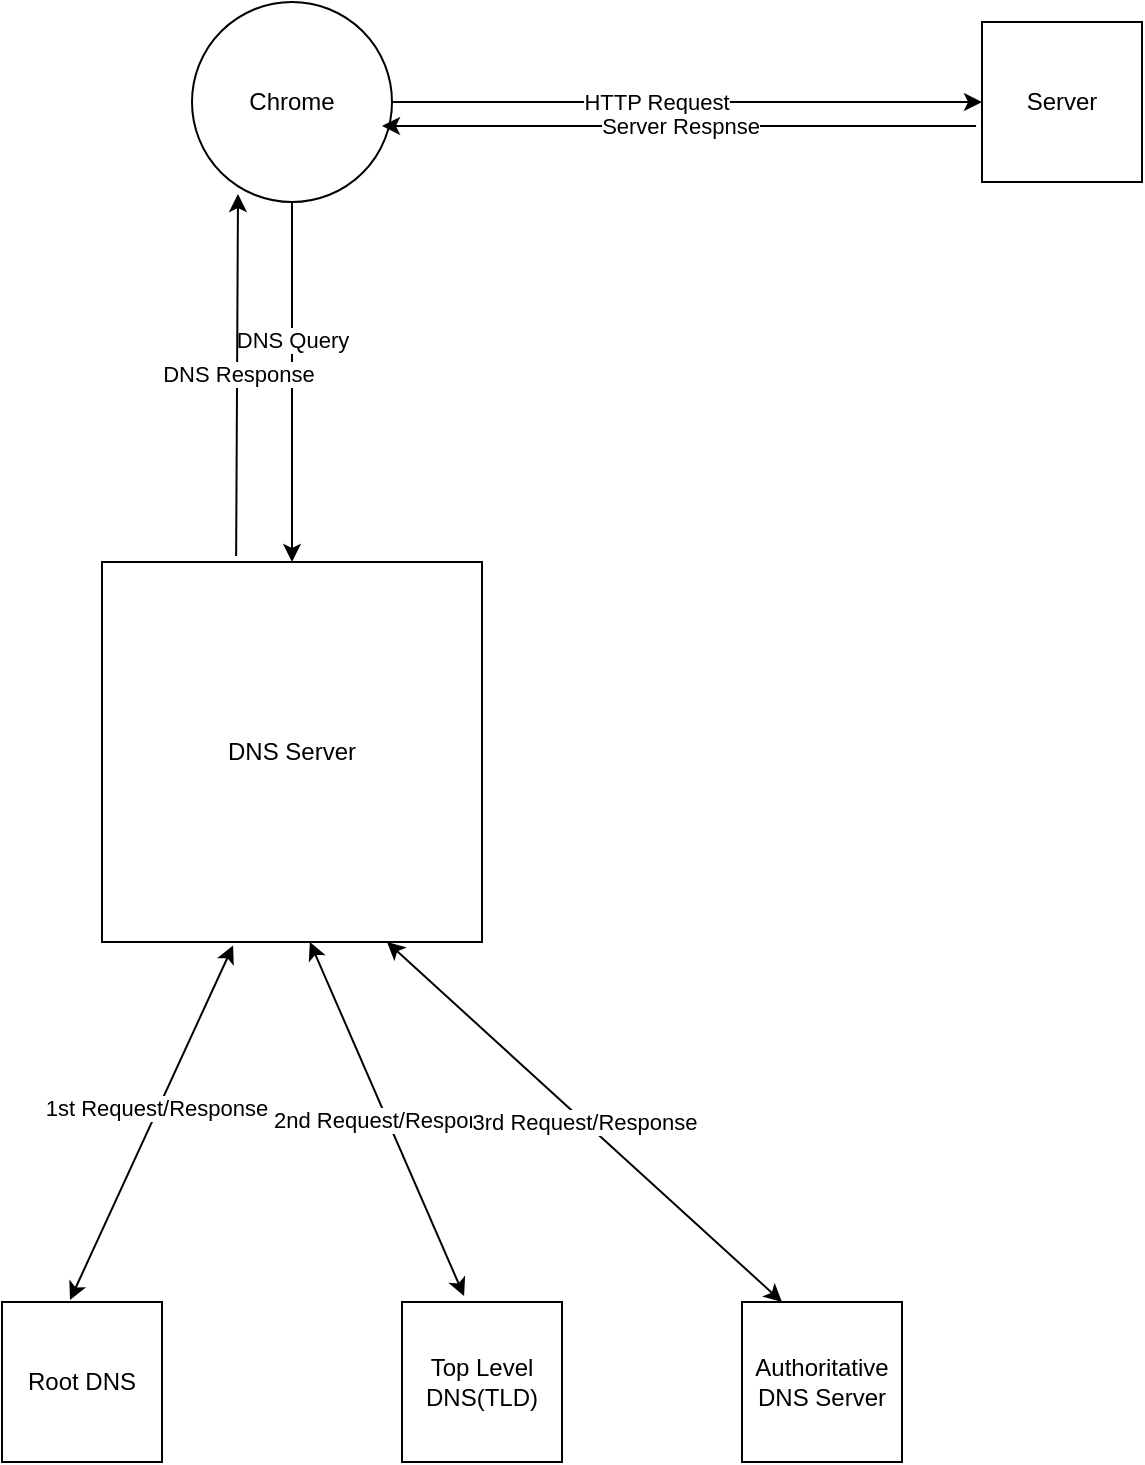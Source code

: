 <mxfile version="20.4.0" type="google"><diagram id="C5RBs43oDa-KdzZeNtuy" name="Page-1"><mxGraphModel grid="1" page="1" gridSize="10" guides="1" tooltips="1" connect="1" arrows="1" fold="1" pageScale="1" pageWidth="827" pageHeight="1169" math="0" shadow="0"><root><mxCell id="WIyWlLk6GJQsqaUBKTNV-0"/><mxCell id="WIyWlLk6GJQsqaUBKTNV-1" parent="WIyWlLk6GJQsqaUBKTNV-0"/><mxCell id="RerlexCjo9BBTCNFfhcw-26" value="Chrome" style="ellipse;whiteSpace=wrap;html=1;aspect=fixed;" vertex="1" parent="WIyWlLk6GJQsqaUBKTNV-1"><mxGeometry x="-1535" y="-1130" width="100" height="100" as="geometry"/></mxCell><mxCell id="RerlexCjo9BBTCNFfhcw-27" value="DNS Server" style="whiteSpace=wrap;html=1;aspect=fixed;" vertex="1" parent="WIyWlLk6GJQsqaUBKTNV-1"><mxGeometry x="-1580" y="-850" width="190" height="190" as="geometry"/></mxCell><mxCell id="RerlexCjo9BBTCNFfhcw-28" value="" style="endArrow=classic;html=1;rounded=0;exitX=0.5;exitY=1;exitDx=0;exitDy=0;entryX=0.5;entryY=0;entryDx=0;entryDy=0;" edge="1" parent="WIyWlLk6GJQsqaUBKTNV-1" source="RerlexCjo9BBTCNFfhcw-26" target="RerlexCjo9BBTCNFfhcw-27"><mxGeometry width="50" height="50" relative="1" as="geometry"><mxPoint x="-1530" y="-920" as="sourcePoint"/><mxPoint x="-1480" y="-970" as="targetPoint"/></mxGeometry></mxCell><mxCell id="RerlexCjo9BBTCNFfhcw-29" value="DNS Query" style="edgeLabel;html=1;align=center;verticalAlign=middle;resizable=0;points=[];" connectable="0" vertex="1" parent="RerlexCjo9BBTCNFfhcw-28"><mxGeometry x="-0.238" relative="1" as="geometry"><mxPoint as="offset"/></mxGeometry></mxCell><mxCell id="RerlexCjo9BBTCNFfhcw-30" value="Root DNS" style="whiteSpace=wrap;html=1;aspect=fixed;" vertex="1" parent="WIyWlLk6GJQsqaUBKTNV-1"><mxGeometry x="-1630" y="-480" width="80" height="80" as="geometry"/></mxCell><mxCell id="RerlexCjo9BBTCNFfhcw-31" value="Top Level DNS(TLD)" style="whiteSpace=wrap;html=1;aspect=fixed;" vertex="1" parent="WIyWlLk6GJQsqaUBKTNV-1"><mxGeometry x="-1430" y="-480" width="80" height="80" as="geometry"/></mxCell><mxCell id="RerlexCjo9BBTCNFfhcw-32" value="Authoritative DNS Server" style="whiteSpace=wrap;html=1;aspect=fixed;" vertex="1" parent="WIyWlLk6GJQsqaUBKTNV-1"><mxGeometry x="-1260" y="-480" width="80" height="80" as="geometry"/></mxCell><mxCell id="RerlexCjo9BBTCNFfhcw-33" value="2nd Request/Response" style="endArrow=classic;startArrow=classic;html=1;rounded=0;entryX=0.547;entryY=1;entryDx=0;entryDy=0;exitX=0.388;exitY=-0.037;exitDx=0;exitDy=0;exitPerimeter=0;entryPerimeter=0;" edge="1" parent="WIyWlLk6GJQsqaUBKTNV-1" source="RerlexCjo9BBTCNFfhcw-31" target="RerlexCjo9BBTCNFfhcw-27"><mxGeometry width="50" height="50" relative="1" as="geometry"><mxPoint x="-1450" y="-550" as="sourcePoint"/><mxPoint x="-1400" y="-600" as="targetPoint"/></mxGeometry></mxCell><mxCell id="RerlexCjo9BBTCNFfhcw-34" value="" style="endArrow=classic;startArrow=classic;html=1;rounded=0;entryX=0.345;entryY=1.009;entryDx=0;entryDy=0;entryPerimeter=0;exitX=0.425;exitY=-0.012;exitDx=0;exitDy=0;exitPerimeter=0;" edge="1" parent="WIyWlLk6GJQsqaUBKTNV-1" source="RerlexCjo9BBTCNFfhcw-30" target="RerlexCjo9BBTCNFfhcw-27"><mxGeometry width="50" height="50" relative="1" as="geometry"><mxPoint x="-1570" y="-534" as="sourcePoint"/><mxPoint x="-1520" y="-584" as="targetPoint"/></mxGeometry></mxCell><mxCell id="RerlexCjo9BBTCNFfhcw-35" value="1st Request/Response" style="edgeLabel;html=1;align=center;verticalAlign=middle;resizable=0;points=[];" connectable="0" vertex="1" parent="RerlexCjo9BBTCNFfhcw-34"><mxGeometry x="0.087" y="2" relative="1" as="geometry"><mxPoint y="1" as="offset"/></mxGeometry></mxCell><mxCell id="RerlexCjo9BBTCNFfhcw-36" value="3rd Request/Response" style="endArrow=classic;startArrow=classic;html=1;rounded=0;entryX=0.25;entryY=0;entryDx=0;entryDy=0;exitX=0.75;exitY=1;exitDx=0;exitDy=0;" edge="1" parent="WIyWlLk6GJQsqaUBKTNV-1" source="RerlexCjo9BBTCNFfhcw-27" target="RerlexCjo9BBTCNFfhcw-32"><mxGeometry width="50" height="50" relative="1" as="geometry"><mxPoint x="-1370" y="-580" as="sourcePoint"/><mxPoint x="-1320" y="-630" as="targetPoint"/></mxGeometry></mxCell><mxCell id="RerlexCjo9BBTCNFfhcw-37" value="DNS Response" style="endArrow=classic;html=1;rounded=0;entryX=0.23;entryY=0.96;entryDx=0;entryDy=0;entryPerimeter=0;exitX=0.353;exitY=-0.016;exitDx=0;exitDy=0;exitPerimeter=0;" edge="1" parent="WIyWlLk6GJQsqaUBKTNV-1" source="RerlexCjo9BBTCNFfhcw-27" target="RerlexCjo9BBTCNFfhcw-26"><mxGeometry width="50" height="50" relative="1" as="geometry"><mxPoint x="-1585" y="-930" as="sourcePoint"/><mxPoint x="-1535" y="-980" as="targetPoint"/></mxGeometry></mxCell><mxCell id="RerlexCjo9BBTCNFfhcw-38" value="" style="endArrow=classic;html=1;rounded=0;exitX=1;exitY=0.5;exitDx=0;exitDy=0;" edge="1" parent="WIyWlLk6GJQsqaUBKTNV-1" source="RerlexCjo9BBTCNFfhcw-26" target="RerlexCjo9BBTCNFfhcw-40"><mxGeometry width="50" height="50" relative="1" as="geometry"><mxPoint x="-1340" y="-1070" as="sourcePoint"/><mxPoint x="-1100" y="-1080" as="targetPoint"/></mxGeometry></mxCell><mxCell id="RerlexCjo9BBTCNFfhcw-39" value="HTTP Request" style="edgeLabel;html=1;align=center;verticalAlign=middle;resizable=0;points=[];" connectable="0" vertex="1" parent="RerlexCjo9BBTCNFfhcw-38"><mxGeometry x="-0.105" relative="1" as="geometry"><mxPoint as="offset"/></mxGeometry></mxCell><mxCell id="RerlexCjo9BBTCNFfhcw-40" value="Server" style="whiteSpace=wrap;html=1;aspect=fixed;" vertex="1" parent="WIyWlLk6GJQsqaUBKTNV-1"><mxGeometry x="-1140" y="-1120" width="80" height="80" as="geometry"/></mxCell><mxCell id="RerlexCjo9BBTCNFfhcw-41" value="Server Respnse" style="endArrow=classic;html=1;rounded=0;exitX=-0.037;exitY=0.65;exitDx=0;exitDy=0;exitPerimeter=0;" edge="1" parent="WIyWlLk6GJQsqaUBKTNV-1" source="RerlexCjo9BBTCNFfhcw-40"><mxGeometry width="50" height="50" relative="1" as="geometry"><mxPoint x="-1310" y="-990" as="sourcePoint"/><mxPoint x="-1440" y="-1068" as="targetPoint"/></mxGeometry></mxCell></root></mxGraphModel></diagram></mxfile>